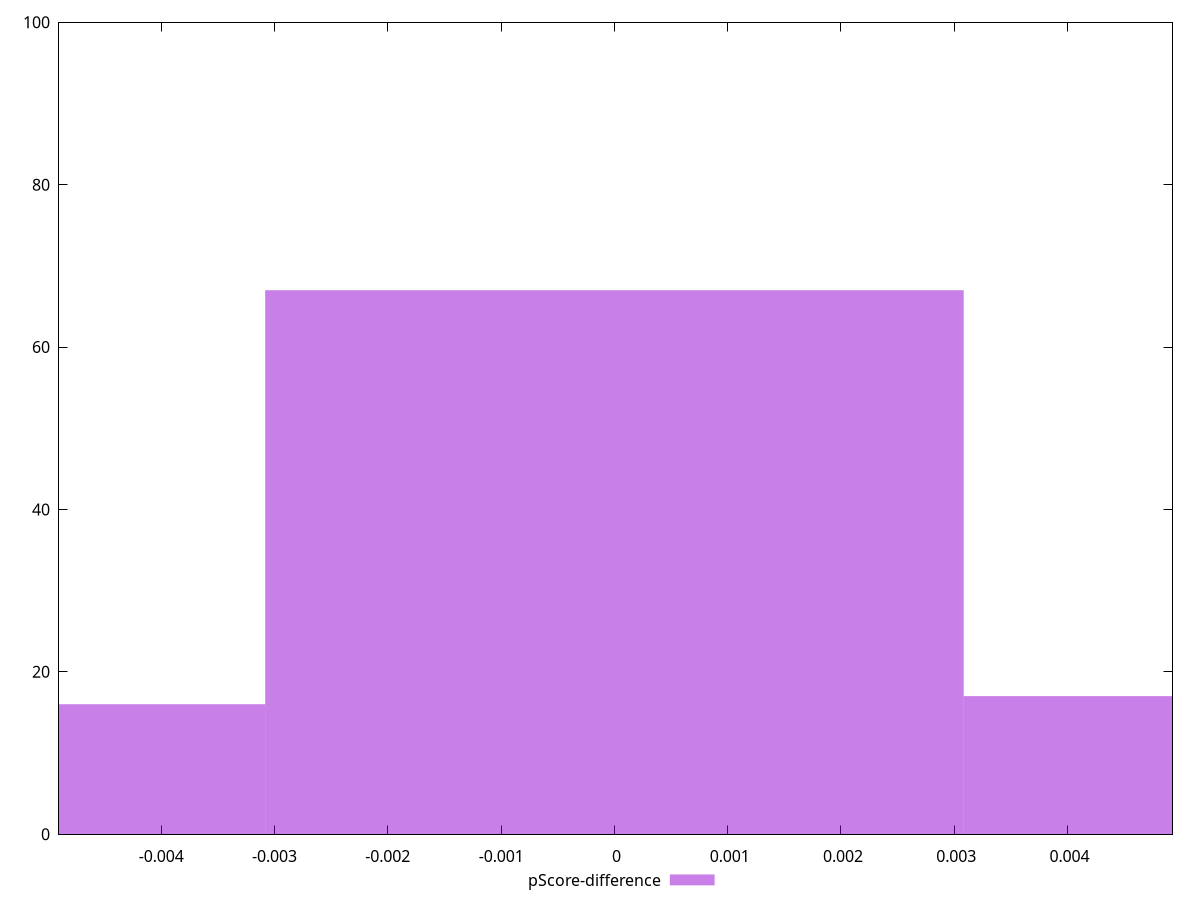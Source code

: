 reset

$pScoreDifference <<EOF
0.00616598786602561 17
0 67
-0.00616598786602561 16
EOF

set key outside below
set boxwidth 0.00616598786602561
set xrange [-0.004902951227321928:0.004926237899893382]
set yrange [0:100]
set trange [0:100]
set style fill transparent solid 0.5 noborder
set terminal svg size 640, 490 enhanced background rgb 'white'
set output "reprap/speed-index/samples/pages+cached+noexternal+nomedia+nocss+nojs/pScore-difference/histogram.svg"

plot $pScoreDifference title "pScore-difference" with boxes

reset
